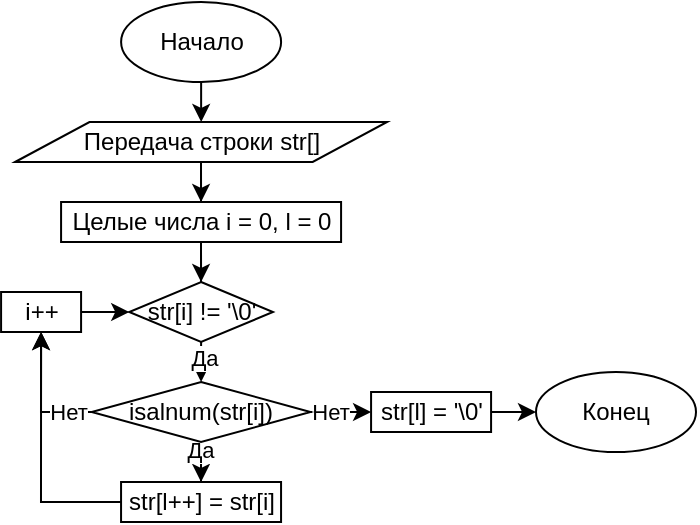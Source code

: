 <mxfile version="13.1.11" type="device"><diagram id="C5RBs43oDa-KdzZeNtuy" name="Page-1"><mxGraphModel dx="927" dy="409" grid="1" gridSize="10" guides="1" tooltips="1" connect="1" arrows="1" fold="1" page="1" pageScale="1" pageWidth="827" pageHeight="1169" math="0" shadow="0"><root><mxCell id="WIyWlLk6GJQsqaUBKTNV-0"/><mxCell id="WIyWlLk6GJQsqaUBKTNV-1" parent="WIyWlLk6GJQsqaUBKTNV-0"/><mxCell id="fGXwdbJ8hSiZ8CcaIuds-204" style="edgeStyle=orthogonalEdgeStyle;rounded=0;orthogonalLoop=1;jettySize=auto;html=1;entryX=0.5;entryY=0;entryDx=0;entryDy=0;" edge="1" parent="WIyWlLk6GJQsqaUBKTNV-1" source="fGXwdbJ8hSiZ8CcaIuds-205"><mxGeometry relative="1" as="geometry"><mxPoint x="206.575" y="190" as="targetPoint"/></mxGeometry></mxCell><mxCell id="fGXwdbJ8hSiZ8CcaIuds-205" value="Начало" style="ellipse;whiteSpace=wrap;html=1;" vertex="1" parent="WIyWlLk6GJQsqaUBKTNV-1"><mxGeometry x="166.55" y="130" width="80" height="40" as="geometry"/></mxCell><mxCell id="fGXwdbJ8hSiZ8CcaIuds-208" value="Конец" style="ellipse;whiteSpace=wrap;html=1;" vertex="1" parent="WIyWlLk6GJQsqaUBKTNV-1"><mxGeometry x="374" y="315" width="80" height="40" as="geometry"/></mxCell><mxCell id="fGXwdbJ8hSiZ8CcaIuds-229" style="edgeStyle=orthogonalEdgeStyle;rounded=0;orthogonalLoop=1;jettySize=auto;html=1;entryX=0.5;entryY=0;entryDx=0;entryDy=0;" edge="1" parent="WIyWlLk6GJQsqaUBKTNV-1" source="fGXwdbJ8hSiZ8CcaIuds-212" target="fGXwdbJ8hSiZ8CcaIuds-226"><mxGeometry relative="1" as="geometry"/></mxCell><mxCell id="fGXwdbJ8hSiZ8CcaIuds-212" value="Передача строки str[]" style="shape=parallelogram;perimeter=parallelogramPerimeter;whiteSpace=wrap;html=1;" vertex="1" parent="WIyWlLk6GJQsqaUBKTNV-1"><mxGeometry x="113.54" y="190" width="186.01" height="20" as="geometry"/></mxCell><mxCell id="fGXwdbJ8hSiZ8CcaIuds-232" style="edgeStyle=orthogonalEdgeStyle;rounded=0;orthogonalLoop=1;jettySize=auto;html=1;entryX=0.5;entryY=0;entryDx=0;entryDy=0;" edge="1" parent="WIyWlLk6GJQsqaUBKTNV-1" source="fGXwdbJ8hSiZ8CcaIuds-215" target="fGXwdbJ8hSiZ8CcaIuds-231"><mxGeometry relative="1" as="geometry"/></mxCell><mxCell id="fGXwdbJ8hSiZ8CcaIuds-234" value="Да" style="edgeLabel;html=1;align=center;verticalAlign=middle;resizable=0;points=[];" vertex="1" connectable="0" parent="fGXwdbJ8hSiZ8CcaIuds-232"><mxGeometry x="-0.491" y="1" relative="1" as="geometry"><mxPoint y="3" as="offset"/></mxGeometry></mxCell><mxCell id="fGXwdbJ8hSiZ8CcaIuds-215" value="str[i] != '\0'" style="rhombus;whiteSpace=wrap;html=1;" vertex="1" parent="WIyWlLk6GJQsqaUBKTNV-1"><mxGeometry x="170.61" y="270" width="71.87" height="30" as="geometry"/></mxCell><mxCell id="fGXwdbJ8hSiZ8CcaIuds-230" style="edgeStyle=orthogonalEdgeStyle;rounded=0;orthogonalLoop=1;jettySize=auto;html=1;entryX=0.5;entryY=0;entryDx=0;entryDy=0;" edge="1" parent="WIyWlLk6GJQsqaUBKTNV-1" source="fGXwdbJ8hSiZ8CcaIuds-226" target="fGXwdbJ8hSiZ8CcaIuds-215"><mxGeometry relative="1" as="geometry"/></mxCell><mxCell id="fGXwdbJ8hSiZ8CcaIuds-226" value="Целые числа&amp;nbsp;i = 0, l = 0" style="rounded=0;whiteSpace=wrap;html=1;" vertex="1" parent="WIyWlLk6GJQsqaUBKTNV-1"><mxGeometry x="136.54" y="230" width="140" height="20" as="geometry"/></mxCell><mxCell id="fGXwdbJ8hSiZ8CcaIuds-239" value="Нет" style="edgeStyle=orthogonalEdgeStyle;rounded=0;orthogonalLoop=1;jettySize=auto;html=1;entryX=0.5;entryY=1;entryDx=0;entryDy=0;" edge="1" parent="WIyWlLk6GJQsqaUBKTNV-1" source="fGXwdbJ8hSiZ8CcaIuds-231" target="fGXwdbJ8hSiZ8CcaIuds-235"><mxGeometry x="-0.638" relative="1" as="geometry"><mxPoint as="offset"/></mxGeometry></mxCell><mxCell id="fGXwdbJ8hSiZ8CcaIuds-242" style="edgeStyle=orthogonalEdgeStyle;rounded=0;orthogonalLoop=1;jettySize=auto;html=1;entryX=0.5;entryY=0;entryDx=0;entryDy=0;" edge="1" parent="WIyWlLk6GJQsqaUBKTNV-1" source="fGXwdbJ8hSiZ8CcaIuds-231" target="fGXwdbJ8hSiZ8CcaIuds-240"><mxGeometry relative="1" as="geometry"/></mxCell><mxCell id="fGXwdbJ8hSiZ8CcaIuds-243" value="Да" style="edgeLabel;html=1;align=center;verticalAlign=middle;resizable=0;points=[];" vertex="1" connectable="0" parent="fGXwdbJ8hSiZ8CcaIuds-242"><mxGeometry x="-0.888" y="-1" relative="1" as="geometry"><mxPoint as="offset"/></mxGeometry></mxCell><mxCell id="fGXwdbJ8hSiZ8CcaIuds-245" style="edgeStyle=orthogonalEdgeStyle;rounded=0;orthogonalLoop=1;jettySize=auto;html=1;entryX=0;entryY=0.5;entryDx=0;entryDy=0;" edge="1" parent="WIyWlLk6GJQsqaUBKTNV-1" source="fGXwdbJ8hSiZ8CcaIuds-231" target="fGXwdbJ8hSiZ8CcaIuds-244"><mxGeometry relative="1" as="geometry"/></mxCell><mxCell id="fGXwdbJ8hSiZ8CcaIuds-246" value="Нет" style="edgeLabel;html=1;align=center;verticalAlign=middle;resizable=0;points=[];" vertex="1" connectable="0" parent="fGXwdbJ8hSiZ8CcaIuds-245"><mxGeometry x="-0.928" y="1" relative="1" as="geometry"><mxPoint x="7.02" y="1" as="offset"/></mxGeometry></mxCell><mxCell id="fGXwdbJ8hSiZ8CcaIuds-231" value="isalnum(str[i])" style="rhombus;whiteSpace=wrap;html=1;" vertex="1" parent="WIyWlLk6GJQsqaUBKTNV-1"><mxGeometry x="151.84" y="320" width="109.39" height="30" as="geometry"/></mxCell><mxCell id="fGXwdbJ8hSiZ8CcaIuds-237" style="edgeStyle=orthogonalEdgeStyle;rounded=0;orthogonalLoop=1;jettySize=auto;html=1;entryX=0;entryY=0.5;entryDx=0;entryDy=0;" edge="1" parent="WIyWlLk6GJQsqaUBKTNV-1" source="fGXwdbJ8hSiZ8CcaIuds-235" target="fGXwdbJ8hSiZ8CcaIuds-215"><mxGeometry relative="1" as="geometry"/></mxCell><mxCell id="fGXwdbJ8hSiZ8CcaIuds-235" value="i++" style="rounded=0;whiteSpace=wrap;html=1;" vertex="1" parent="WIyWlLk6GJQsqaUBKTNV-1"><mxGeometry x="106.54" y="275" width="40" height="20" as="geometry"/></mxCell><mxCell id="fGXwdbJ8hSiZ8CcaIuds-241" style="edgeStyle=orthogonalEdgeStyle;rounded=0;orthogonalLoop=1;jettySize=auto;html=1;entryX=0.5;entryY=1;entryDx=0;entryDy=0;" edge="1" parent="WIyWlLk6GJQsqaUBKTNV-1" source="fGXwdbJ8hSiZ8CcaIuds-240" target="fGXwdbJ8hSiZ8CcaIuds-235"><mxGeometry relative="1" as="geometry"/></mxCell><mxCell id="fGXwdbJ8hSiZ8CcaIuds-240" value="str[l++] = str[i]" style="rounded=0;whiteSpace=wrap;html=1;" vertex="1" parent="WIyWlLk6GJQsqaUBKTNV-1"><mxGeometry x="166.53" y="370" width="80" height="20" as="geometry"/></mxCell><mxCell id="fGXwdbJ8hSiZ8CcaIuds-247" style="edgeStyle=orthogonalEdgeStyle;rounded=0;orthogonalLoop=1;jettySize=auto;html=1;entryX=0;entryY=0.5;entryDx=0;entryDy=0;" edge="1" parent="WIyWlLk6GJQsqaUBKTNV-1" source="fGXwdbJ8hSiZ8CcaIuds-244" target="fGXwdbJ8hSiZ8CcaIuds-208"><mxGeometry relative="1" as="geometry"/></mxCell><mxCell id="fGXwdbJ8hSiZ8CcaIuds-244" value="str[l] = '\0'" style="rounded=0;whiteSpace=wrap;html=1;" vertex="1" parent="WIyWlLk6GJQsqaUBKTNV-1"><mxGeometry x="291.54" y="325" width="60" height="20" as="geometry"/></mxCell></root></mxGraphModel></diagram></mxfile>